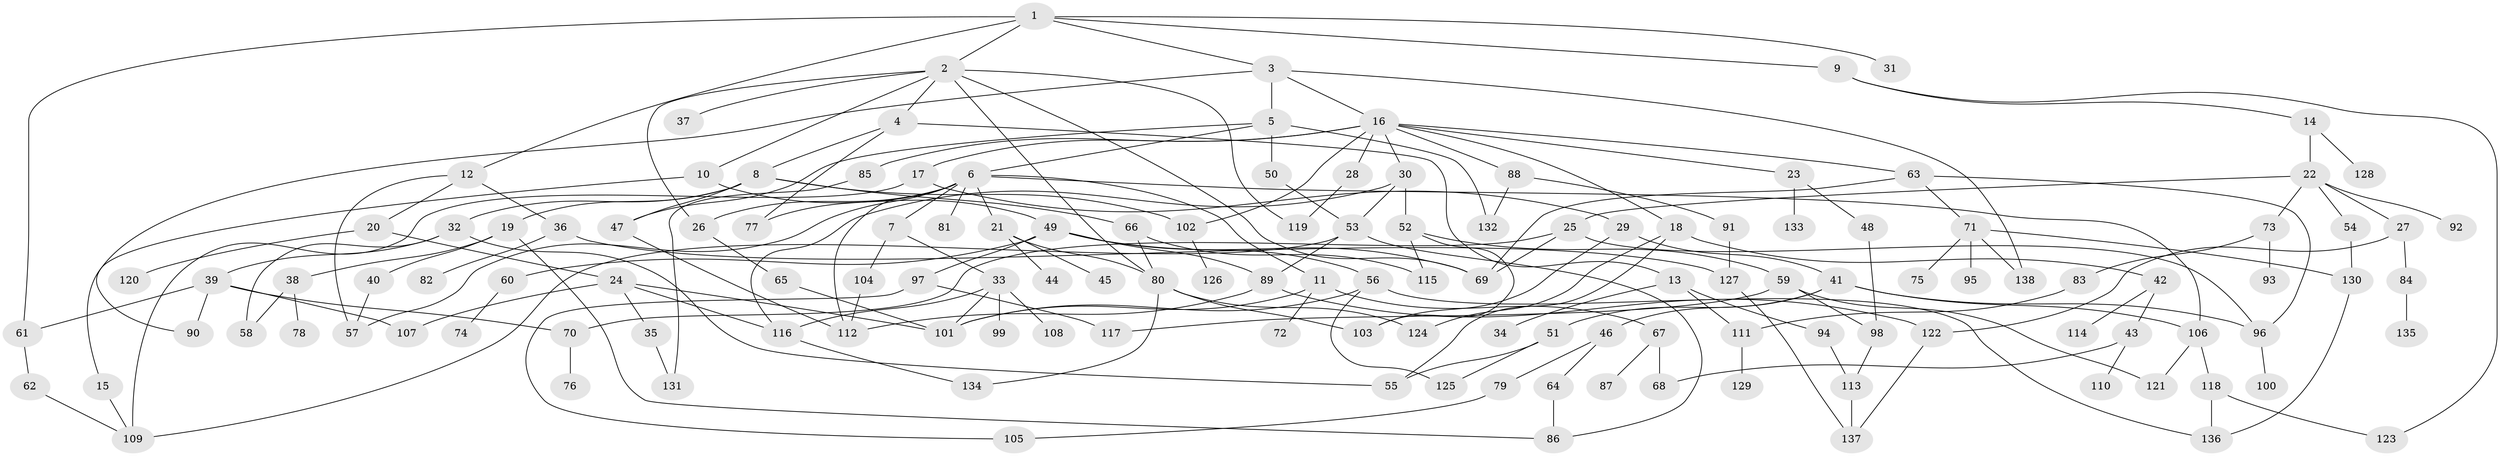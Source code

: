 // coarse degree distribution, {6: 0.06060606060606061, 9: 0.010101010101010102, 5: 0.06060606060606061, 8: 0.030303030303030304, 13: 0.010101010101010102, 3: 0.20202020202020202, 4: 0.16161616161616163, 11: 0.010101010101010102, 2: 0.2222222222222222, 1: 0.2222222222222222, 7: 0.010101010101010102}
// Generated by graph-tools (version 1.1) at 2025/41/03/06/25 10:41:26]
// undirected, 138 vertices, 199 edges
graph export_dot {
graph [start="1"]
  node [color=gray90,style=filled];
  1;
  2;
  3;
  4;
  5;
  6;
  7;
  8;
  9;
  10;
  11;
  12;
  13;
  14;
  15;
  16;
  17;
  18;
  19;
  20;
  21;
  22;
  23;
  24;
  25;
  26;
  27;
  28;
  29;
  30;
  31;
  32;
  33;
  34;
  35;
  36;
  37;
  38;
  39;
  40;
  41;
  42;
  43;
  44;
  45;
  46;
  47;
  48;
  49;
  50;
  51;
  52;
  53;
  54;
  55;
  56;
  57;
  58;
  59;
  60;
  61;
  62;
  63;
  64;
  65;
  66;
  67;
  68;
  69;
  70;
  71;
  72;
  73;
  74;
  75;
  76;
  77;
  78;
  79;
  80;
  81;
  82;
  83;
  84;
  85;
  86;
  87;
  88;
  89;
  90;
  91;
  92;
  93;
  94;
  95;
  96;
  97;
  98;
  99;
  100;
  101;
  102;
  103;
  104;
  105;
  106;
  107;
  108;
  109;
  110;
  111;
  112;
  113;
  114;
  115;
  116;
  117;
  118;
  119;
  120;
  121;
  122;
  123;
  124;
  125;
  126;
  127;
  128;
  129;
  130;
  131;
  132;
  133;
  134;
  135;
  136;
  137;
  138;
  1 -- 2;
  1 -- 3;
  1 -- 9;
  1 -- 12;
  1 -- 31;
  1 -- 61;
  2 -- 4;
  2 -- 10;
  2 -- 37;
  2 -- 69;
  2 -- 80;
  2 -- 119;
  2 -- 26;
  3 -- 5;
  3 -- 16;
  3 -- 90;
  3 -- 138;
  4 -- 8;
  4 -- 13;
  4 -- 77;
  5 -- 6;
  5 -- 47;
  5 -- 50;
  5 -- 132;
  6 -- 7;
  6 -- 11;
  6 -- 21;
  6 -- 26;
  6 -- 77;
  6 -- 81;
  6 -- 112;
  6 -- 57;
  6 -- 106;
  7 -- 33;
  7 -- 104;
  8 -- 19;
  8 -- 32;
  8 -- 66;
  8 -- 47;
  8 -- 102;
  9 -- 14;
  9 -- 123;
  10 -- 15;
  10 -- 49;
  11 -- 67;
  11 -- 72;
  11 -- 101;
  12 -- 20;
  12 -- 36;
  12 -- 57;
  13 -- 34;
  13 -- 94;
  13 -- 111;
  14 -- 22;
  14 -- 128;
  15 -- 109;
  16 -- 17;
  16 -- 18;
  16 -- 23;
  16 -- 28;
  16 -- 30;
  16 -- 63;
  16 -- 85;
  16 -- 88;
  16 -- 102;
  17 -- 29;
  17 -- 109;
  18 -- 42;
  18 -- 55;
  18 -- 124;
  19 -- 38;
  19 -- 40;
  19 -- 86;
  20 -- 24;
  20 -- 120;
  21 -- 44;
  21 -- 45;
  21 -- 80;
  22 -- 25;
  22 -- 27;
  22 -- 54;
  22 -- 73;
  22 -- 92;
  23 -- 48;
  23 -- 133;
  24 -- 35;
  24 -- 107;
  24 -- 101;
  24 -- 116;
  25 -- 70;
  25 -- 96;
  25 -- 69;
  26 -- 65;
  27 -- 84;
  27 -- 122;
  28 -- 119;
  29 -- 41;
  29 -- 103;
  30 -- 52;
  30 -- 53;
  30 -- 116;
  32 -- 39;
  32 -- 58;
  32 -- 55;
  33 -- 99;
  33 -- 101;
  33 -- 108;
  33 -- 116;
  35 -- 131;
  36 -- 82;
  36 -- 127;
  38 -- 58;
  38 -- 78;
  39 -- 61;
  39 -- 107;
  39 -- 90;
  39 -- 70;
  40 -- 57;
  41 -- 46;
  41 -- 51;
  41 -- 106;
  41 -- 96;
  42 -- 43;
  42 -- 114;
  43 -- 68;
  43 -- 110;
  46 -- 64;
  46 -- 79;
  47 -- 112;
  48 -- 98;
  49 -- 56;
  49 -- 60;
  49 -- 89;
  49 -- 97;
  49 -- 69;
  50 -- 53;
  51 -- 55;
  51 -- 125;
  52 -- 59;
  52 -- 103;
  52 -- 115;
  53 -- 86;
  53 -- 109;
  53 -- 89;
  54 -- 130;
  56 -- 125;
  56 -- 136;
  56 -- 101;
  59 -- 98;
  59 -- 117;
  59 -- 121;
  60 -- 74;
  61 -- 62;
  62 -- 109;
  63 -- 71;
  63 -- 96;
  63 -- 69;
  64 -- 86;
  65 -- 101;
  66 -- 115;
  66 -- 80;
  67 -- 87;
  67 -- 68;
  70 -- 76;
  71 -- 75;
  71 -- 95;
  71 -- 138;
  71 -- 130;
  73 -- 83;
  73 -- 93;
  79 -- 105;
  80 -- 134;
  80 -- 124;
  80 -- 103;
  83 -- 111;
  84 -- 135;
  85 -- 131;
  88 -- 91;
  88 -- 132;
  89 -- 112;
  89 -- 122;
  91 -- 127;
  94 -- 113;
  96 -- 100;
  97 -- 117;
  97 -- 105;
  98 -- 113;
  102 -- 126;
  104 -- 112;
  106 -- 118;
  106 -- 121;
  111 -- 129;
  113 -- 137;
  116 -- 134;
  118 -- 123;
  118 -- 136;
  122 -- 137;
  127 -- 137;
  130 -- 136;
}
